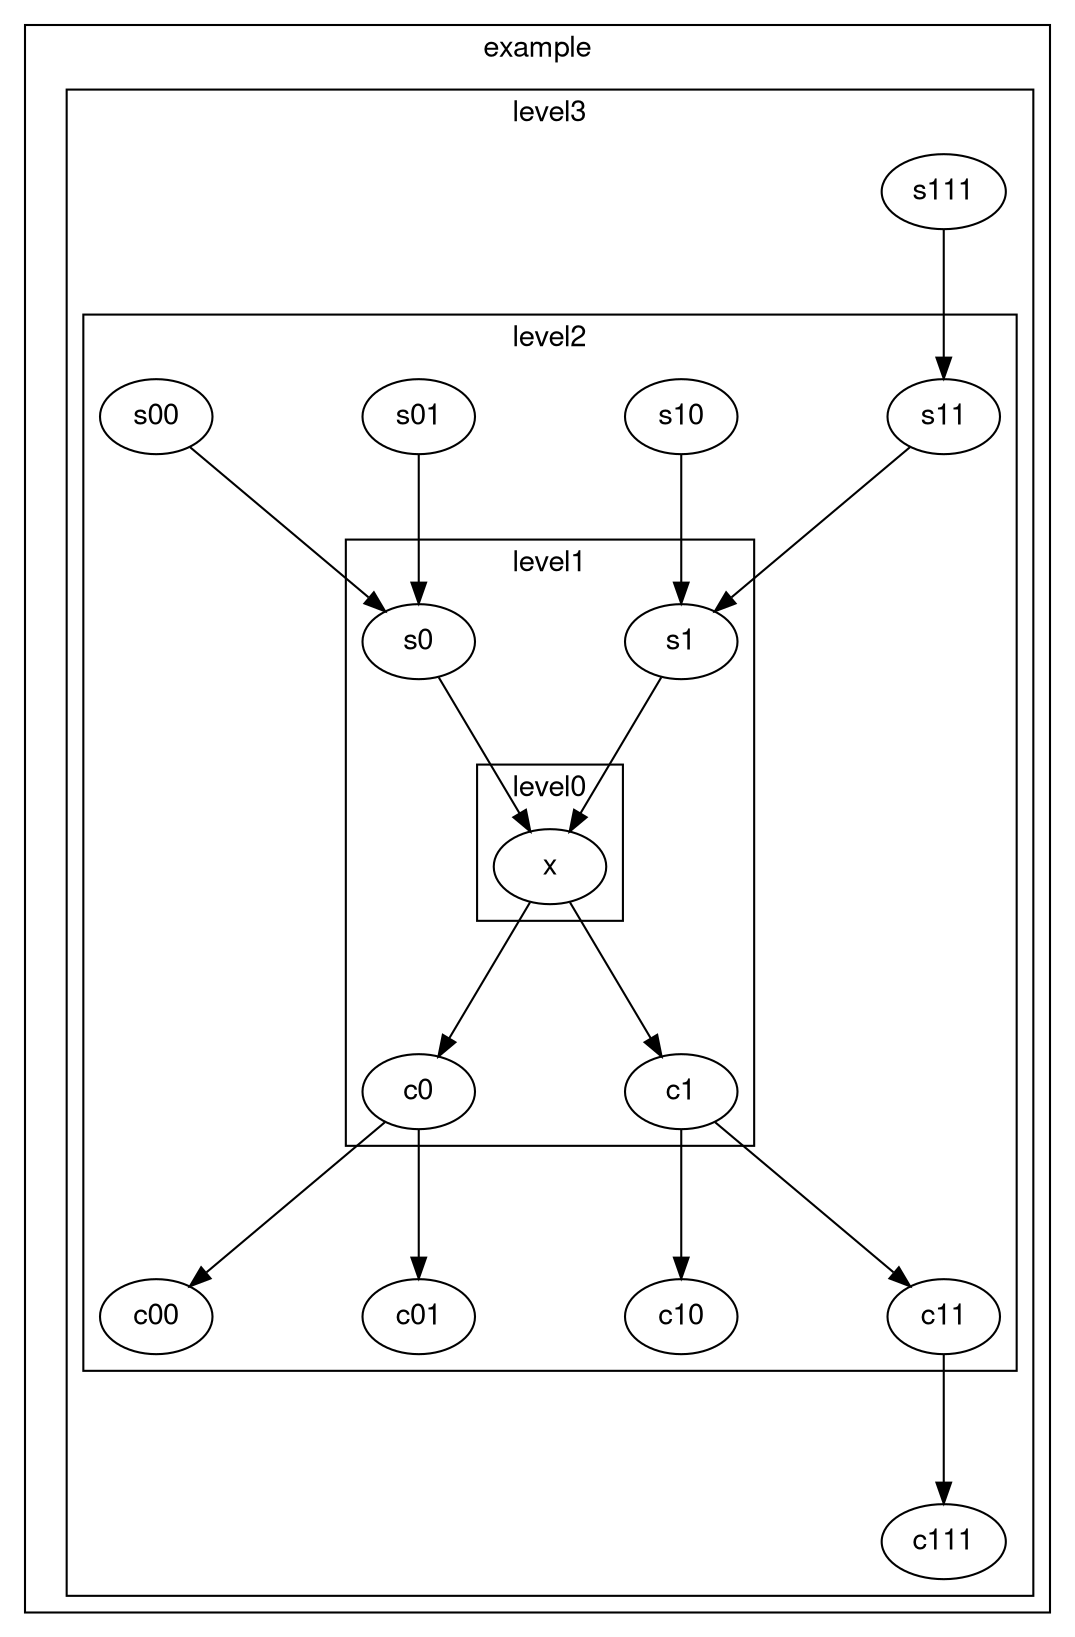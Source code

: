 digraph unix {
  graph [ dpi = 75 ]; 
  graph [nodesep = 1.0; ranksep=1];
  fontname="Helvetica,Arial,sans-serif"
  node [fontname="Helvetica,Arial,sans-serif"]
  edge [fontname="Helvetica,Arial,sans-serif"]
  subgraph cluster_example_1 {
    label = "example"; // scope
    invisible [label = "", shape = point, style=invis]; // example
    subgraph cluster_level3_2 {
      label = "level3"; // scope
      s111_0 [
        label = "s111"; // node
      ];
      c111_14 [
        label = "c111"; // node
      ];
      subgraph cluster_level2_3 {
        label = "level2"; // scope
        s11_1 [
          label = "s11"; // node
        ];
        s10_2 [
          label = "s10"; // node
        ];
        s01_3 [
          label = "s01"; // node
        ];
        s00_4 [
          label = "s00"; // node
        ];
        c00_10 [
          label = "c00"; // node
        ];
        c01_11 [
          label = "c01"; // node
        ];
        c10_12 [
          label = "c10"; // node
        ];
        c11_13 [
          label = "c11"; // node
        ];
        subgraph cluster_level1_4 {
          label = "level1"; // scope
          s1_5 [
            label = "s1"; // node
          ];
          s0_6 [
            label = "s0"; // node
          ];
          c0_8 [
            label = "c0"; // node
          ];
          c1_9 [
            label = "c1"; // node
          ];
          subgraph cluster_level0_5 {
            label = "level0"; // scope
            x_7 [
              label = "x"; // node
            ];
            
          }
          
        }
        
      }
      
    }
    
  }
  "s111_0" -> "s11_1";
  "s11_1" -> "s1_5";
  "s10_2" -> "s1_5";
  "s01_3" -> "s0_6";
  "s00_4" -> "s0_6";
  "c11_13" -> "c111_14";
  "s1_5" -> "x_7";
  "s0_6" -> "x_7";
  "c0_8" -> "c00_10";
  "c0_8" -> "c01_11";
  "c1_9" -> "c10_12";
  "c1_9" -> "c11_13";
  "x_7" -> "c0_8";
  "x_7" -> "c1_9";
}
